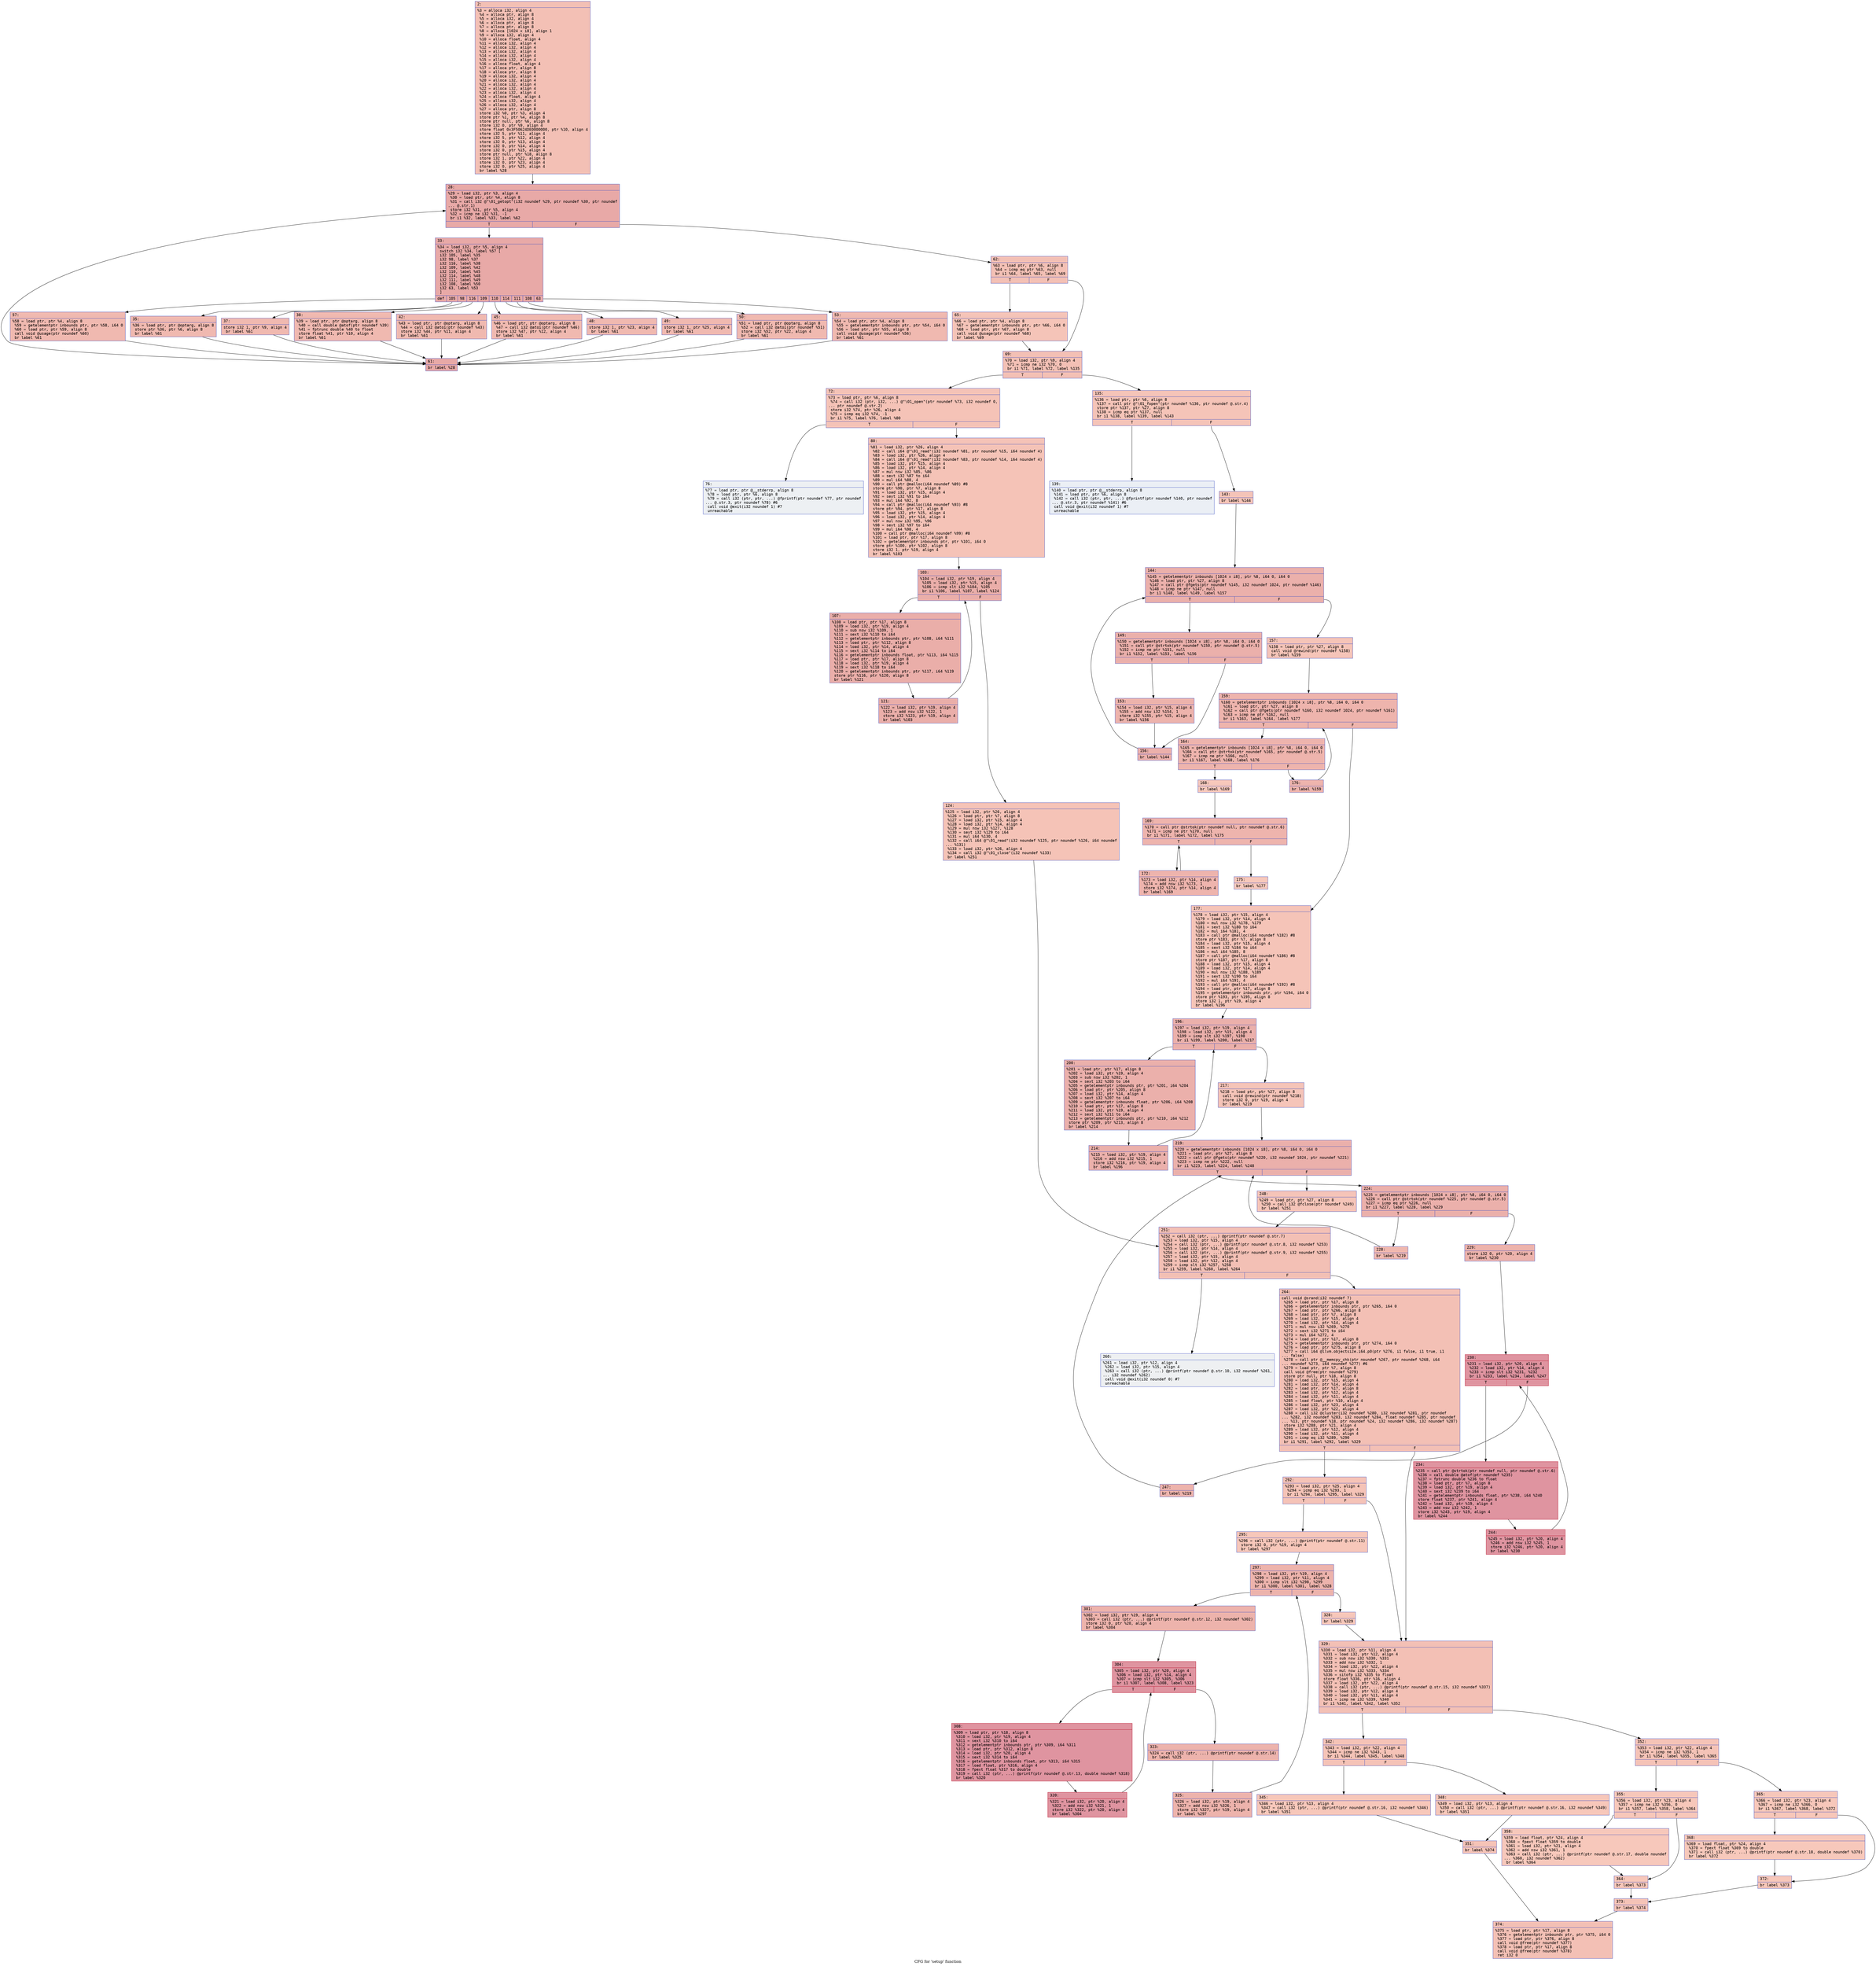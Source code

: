 digraph "CFG for 'setup' function" {
	label="CFG for 'setup' function";

	Node0x60000224a1c0 [shape=record,color="#3d50c3ff", style=filled, fillcolor="#e5705870" fontname="Courier",label="{2:\l|  %3 = alloca i32, align 4\l  %4 = alloca ptr, align 8\l  %5 = alloca i32, align 4\l  %6 = alloca ptr, align 8\l  %7 = alloca ptr, align 8\l  %8 = alloca [1024 x i8], align 1\l  %9 = alloca i32, align 4\l  %10 = alloca float, align 4\l  %11 = alloca i32, align 4\l  %12 = alloca i32, align 4\l  %13 = alloca i32, align 4\l  %14 = alloca i32, align 4\l  %15 = alloca i32, align 4\l  %16 = alloca float, align 4\l  %17 = alloca ptr, align 8\l  %18 = alloca ptr, align 8\l  %19 = alloca i32, align 4\l  %20 = alloca i32, align 4\l  %21 = alloca i32, align 4\l  %22 = alloca i32, align 4\l  %23 = alloca i32, align 4\l  %24 = alloca float, align 4\l  %25 = alloca i32, align 4\l  %26 = alloca i32, align 4\l  %27 = alloca ptr, align 8\l  store i32 %0, ptr %3, align 4\l  store ptr %1, ptr %4, align 8\l  store ptr null, ptr %6, align 8\l  store i32 0, ptr %9, align 4\l  store float 0x3F50624DE0000000, ptr %10, align 4\l  store i32 5, ptr %11, align 4\l  store i32 5, ptr %12, align 4\l  store i32 0, ptr %13, align 4\l  store i32 0, ptr %14, align 4\l  store i32 0, ptr %15, align 4\l  store ptr null, ptr %18, align 8\l  store i32 1, ptr %22, align 4\l  store i32 0, ptr %23, align 4\l  store i32 0, ptr %25, align 4\l  br label %28\l}"];
	Node0x60000224a1c0 -> Node0x60000224a210[tooltip="2 -> 28\nProbability 100.00%" ];
	Node0x60000224a210 [shape=record,color="#3d50c3ff", style=filled, fillcolor="#ca3b3770" fontname="Courier",label="{28:\l|  %29 = load i32, ptr %3, align 4\l  %30 = load ptr, ptr %4, align 8\l  %31 = call i32 @\"\\01_getopt\"(i32 noundef %29, ptr noundef %30, ptr noundef\l... @.str.1)\l  store i32 %31, ptr %5, align 4\l  %32 = icmp ne i32 %31, -1\l  br i1 %32, label %33, label %62\l|{<s0>T|<s1>F}}"];
	Node0x60000224a210:s0 -> Node0x60000224a260[tooltip="28 -> 33\nProbability 96.88%" ];
	Node0x60000224a210:s1 -> Node0x60000224a620[tooltip="28 -> 62\nProbability 3.12%" ];
	Node0x60000224a260 [shape=record,color="#3d50c3ff", style=filled, fillcolor="#ca3b3770" fontname="Courier",label="{33:\l|  %34 = load i32, ptr %5, align 4\l  switch i32 %34, label %57 [\l    i32 105, label %35\l    i32 98, label %37\l    i32 116, label %38\l    i32 109, label %42\l    i32 110, label %45\l    i32 114, label %48\l    i32 111, label %49\l    i32 108, label %50\l    i32 63, label %53\l  ]\l|{<s0>def|<s1>105|<s2>98|<s3>116|<s4>109|<s5>110|<s6>114|<s7>111|<s8>108|<s9>63}}"];
	Node0x60000224a260:s0 -> Node0x60000224a580[tooltip="33 -> 57\nProbability 10.00%" ];
	Node0x60000224a260:s1 -> Node0x60000224a2b0[tooltip="33 -> 35\nProbability 10.00%" ];
	Node0x60000224a260:s2 -> Node0x60000224a300[tooltip="33 -> 37\nProbability 10.00%" ];
	Node0x60000224a260:s3 -> Node0x60000224a350[tooltip="33 -> 38\nProbability 10.00%" ];
	Node0x60000224a260:s4 -> Node0x60000224a3a0[tooltip="33 -> 42\nProbability 10.00%" ];
	Node0x60000224a260:s5 -> Node0x60000224a3f0[tooltip="33 -> 45\nProbability 10.00%" ];
	Node0x60000224a260:s6 -> Node0x60000224a440[tooltip="33 -> 48\nProbability 10.00%" ];
	Node0x60000224a260:s7 -> Node0x60000224a490[tooltip="33 -> 49\nProbability 10.00%" ];
	Node0x60000224a260:s8 -> Node0x60000224a4e0[tooltip="33 -> 50\nProbability 10.00%" ];
	Node0x60000224a260:s9 -> Node0x60000224a530[tooltip="33 -> 53\nProbability 10.00%" ];
	Node0x60000224a2b0 [shape=record,color="#3d50c3ff", style=filled, fillcolor="#de614d70" fontname="Courier",label="{35:\l|  %36 = load ptr, ptr @optarg, align 8\l  store ptr %36, ptr %6, align 8\l  br label %61\l}"];
	Node0x60000224a2b0 -> Node0x60000224a5d0[tooltip="35 -> 61\nProbability 100.00%" ];
	Node0x60000224a300 [shape=record,color="#3d50c3ff", style=filled, fillcolor="#de614d70" fontname="Courier",label="{37:\l|  store i32 1, ptr %9, align 4\l  br label %61\l}"];
	Node0x60000224a300 -> Node0x60000224a5d0[tooltip="37 -> 61\nProbability 100.00%" ];
	Node0x60000224a350 [shape=record,color="#3d50c3ff", style=filled, fillcolor="#de614d70" fontname="Courier",label="{38:\l|  %39 = load ptr, ptr @optarg, align 8\l  %40 = call double @atof(ptr noundef %39)\l  %41 = fptrunc double %40 to float\l  store float %41, ptr %10, align 4\l  br label %61\l}"];
	Node0x60000224a350 -> Node0x60000224a5d0[tooltip="38 -> 61\nProbability 100.00%" ];
	Node0x60000224a3a0 [shape=record,color="#3d50c3ff", style=filled, fillcolor="#de614d70" fontname="Courier",label="{42:\l|  %43 = load ptr, ptr @optarg, align 8\l  %44 = call i32 @atoi(ptr noundef %43)\l  store i32 %44, ptr %11, align 4\l  br label %61\l}"];
	Node0x60000224a3a0 -> Node0x60000224a5d0[tooltip="42 -> 61\nProbability 100.00%" ];
	Node0x60000224a3f0 [shape=record,color="#3d50c3ff", style=filled, fillcolor="#de614d70" fontname="Courier",label="{45:\l|  %46 = load ptr, ptr @optarg, align 8\l  %47 = call i32 @atoi(ptr noundef %46)\l  store i32 %47, ptr %12, align 4\l  br label %61\l}"];
	Node0x60000224a3f0 -> Node0x60000224a5d0[tooltip="45 -> 61\nProbability 100.00%" ];
	Node0x60000224a440 [shape=record,color="#3d50c3ff", style=filled, fillcolor="#de614d70" fontname="Courier",label="{48:\l|  store i32 1, ptr %23, align 4\l  br label %61\l}"];
	Node0x60000224a440 -> Node0x60000224a5d0[tooltip="48 -> 61\nProbability 100.00%" ];
	Node0x60000224a490 [shape=record,color="#3d50c3ff", style=filled, fillcolor="#de614d70" fontname="Courier",label="{49:\l|  store i32 1, ptr %25, align 4\l  br label %61\l}"];
	Node0x60000224a490 -> Node0x60000224a5d0[tooltip="49 -> 61\nProbability 100.00%" ];
	Node0x60000224a4e0 [shape=record,color="#3d50c3ff", style=filled, fillcolor="#de614d70" fontname="Courier",label="{50:\l|  %51 = load ptr, ptr @optarg, align 8\l  %52 = call i32 @atoi(ptr noundef %51)\l  store i32 %52, ptr %22, align 4\l  br label %61\l}"];
	Node0x60000224a4e0 -> Node0x60000224a5d0[tooltip="50 -> 61\nProbability 100.00%" ];
	Node0x60000224a530 [shape=record,color="#3d50c3ff", style=filled, fillcolor="#de614d70" fontname="Courier",label="{53:\l|  %54 = load ptr, ptr %4, align 8\l  %55 = getelementptr inbounds ptr, ptr %54, i64 0\l  %56 = load ptr, ptr %55, align 8\l  call void @usage(ptr noundef %56)\l  br label %61\l}"];
	Node0x60000224a530 -> Node0x60000224a5d0[tooltip="53 -> 61\nProbability 100.00%" ];
	Node0x60000224a580 [shape=record,color="#3d50c3ff", style=filled, fillcolor="#de614d70" fontname="Courier",label="{57:\l|  %58 = load ptr, ptr %4, align 8\l  %59 = getelementptr inbounds ptr, ptr %58, i64 0\l  %60 = load ptr, ptr %59, align 8\l  call void @usage(ptr noundef %60)\l  br label %61\l}"];
	Node0x60000224a580 -> Node0x60000224a5d0[tooltip="57 -> 61\nProbability 100.00%" ];
	Node0x60000224a5d0 [shape=record,color="#3d50c3ff", style=filled, fillcolor="#ca3b3770" fontname="Courier",label="{61:\l|  br label %28\l}"];
	Node0x60000224a5d0 -> Node0x60000224a210[tooltip="61 -> 28\nProbability 100.00%" ];
	Node0x60000224a620 [shape=record,color="#3d50c3ff", style=filled, fillcolor="#e5705870" fontname="Courier",label="{62:\l|  %63 = load ptr, ptr %6, align 8\l  %64 = icmp eq ptr %63, null\l  br i1 %64, label %65, label %69\l|{<s0>T|<s1>F}}"];
	Node0x60000224a620:s0 -> Node0x60000224a670[tooltip="62 -> 65\nProbability 37.50%" ];
	Node0x60000224a620:s1 -> Node0x60000224a6c0[tooltip="62 -> 69\nProbability 62.50%" ];
	Node0x60000224a670 [shape=record,color="#3d50c3ff", style=filled, fillcolor="#e97a5f70" fontname="Courier",label="{65:\l|  %66 = load ptr, ptr %4, align 8\l  %67 = getelementptr inbounds ptr, ptr %66, i64 0\l  %68 = load ptr, ptr %67, align 8\l  call void @usage(ptr noundef %68)\l  br label %69\l}"];
	Node0x60000224a670 -> Node0x60000224a6c0[tooltip="65 -> 69\nProbability 100.00%" ];
	Node0x60000224a6c0 [shape=record,color="#3d50c3ff", style=filled, fillcolor="#e5705870" fontname="Courier",label="{69:\l|  %70 = load i32, ptr %9, align 4\l  %71 = icmp ne i32 %70, 0\l  br i1 %71, label %72, label %135\l|{<s0>T|<s1>F}}"];
	Node0x60000224a6c0:s0 -> Node0x60000224a710[tooltip="69 -> 72\nProbability 62.50%" ];
	Node0x60000224a6c0:s1 -> Node0x60000224a940[tooltip="69 -> 135\nProbability 37.50%" ];
	Node0x60000224a710 [shape=record,color="#3d50c3ff", style=filled, fillcolor="#e8765c70" fontname="Courier",label="{72:\l|  %73 = load ptr, ptr %6, align 8\l  %74 = call i32 (ptr, i32, ...) @\"\\01_open\"(ptr noundef %73, i32 noundef 0,\l... ptr noundef @.str.2)\l  store i32 %74, ptr %26, align 4\l  %75 = icmp eq i32 %74, -1\l  br i1 %75, label %76, label %80\l|{<s0>T|<s1>F}}"];
	Node0x60000224a710:s0 -> Node0x60000224a760[tooltip="72 -> 76\nProbability 0.00%" ];
	Node0x60000224a710:s1 -> Node0x60000224a7b0[tooltip="72 -> 80\nProbability 100.00%" ];
	Node0x60000224a760 [shape=record,color="#3d50c3ff", style=filled, fillcolor="#d6dce470" fontname="Courier",label="{76:\l|  %77 = load ptr, ptr @__stderrp, align 8\l  %78 = load ptr, ptr %6, align 8\l  %79 = call i32 (ptr, ptr, ...) @fprintf(ptr noundef %77, ptr noundef\l... @.str.3, ptr noundef %78) #6\l  call void @exit(i32 noundef 1) #7\l  unreachable\l}"];
	Node0x60000224a7b0 [shape=record,color="#3d50c3ff", style=filled, fillcolor="#e8765c70" fontname="Courier",label="{80:\l|  %81 = load i32, ptr %26, align 4\l  %82 = call i64 @\"\\01_read\"(i32 noundef %81, ptr noundef %15, i64 noundef 4)\l  %83 = load i32, ptr %26, align 4\l  %84 = call i64 @\"\\01_read\"(i32 noundef %83, ptr noundef %14, i64 noundef 4)\l  %85 = load i32, ptr %15, align 4\l  %86 = load i32, ptr %14, align 4\l  %87 = mul nsw i32 %85, %86\l  %88 = sext i32 %87 to i64\l  %89 = mul i64 %88, 4\l  %90 = call ptr @malloc(i64 noundef %89) #8\l  store ptr %90, ptr %7, align 8\l  %91 = load i32, ptr %15, align 4\l  %92 = sext i32 %91 to i64\l  %93 = mul i64 %92, 8\l  %94 = call ptr @malloc(i64 noundef %93) #8\l  store ptr %94, ptr %17, align 8\l  %95 = load i32, ptr %15, align 4\l  %96 = load i32, ptr %14, align 4\l  %97 = mul nsw i32 %95, %96\l  %98 = sext i32 %97 to i64\l  %99 = mul i64 %98, 4\l  %100 = call ptr @malloc(i64 noundef %99) #8\l  %101 = load ptr, ptr %17, align 8\l  %102 = getelementptr inbounds ptr, ptr %101, i64 0\l  store ptr %100, ptr %102, align 8\l  store i32 1, ptr %19, align 4\l  br label %103\l}"];
	Node0x60000224a7b0 -> Node0x60000224a800[tooltip="80 -> 103\nProbability 100.00%" ];
	Node0x60000224a800 [shape=record,color="#3d50c3ff", style=filled, fillcolor="#d0473d70" fontname="Courier",label="{103:\l|  %104 = load i32, ptr %19, align 4\l  %105 = load i32, ptr %15, align 4\l  %106 = icmp slt i32 %104, %105\l  br i1 %106, label %107, label %124\l|{<s0>T|<s1>F}}"];
	Node0x60000224a800:s0 -> Node0x60000224a850[tooltip="103 -> 107\nProbability 96.88%" ];
	Node0x60000224a800:s1 -> Node0x60000224a8f0[tooltip="103 -> 124\nProbability 3.12%" ];
	Node0x60000224a850 [shape=record,color="#3d50c3ff", style=filled, fillcolor="#d0473d70" fontname="Courier",label="{107:\l|  %108 = load ptr, ptr %17, align 8\l  %109 = load i32, ptr %19, align 4\l  %110 = sub nsw i32 %109, 1\l  %111 = sext i32 %110 to i64\l  %112 = getelementptr inbounds ptr, ptr %108, i64 %111\l  %113 = load ptr, ptr %112, align 8\l  %114 = load i32, ptr %14, align 4\l  %115 = sext i32 %114 to i64\l  %116 = getelementptr inbounds float, ptr %113, i64 %115\l  %117 = load ptr, ptr %17, align 8\l  %118 = load i32, ptr %19, align 4\l  %119 = sext i32 %118 to i64\l  %120 = getelementptr inbounds ptr, ptr %117, i64 %119\l  store ptr %116, ptr %120, align 8\l  br label %121\l}"];
	Node0x60000224a850 -> Node0x60000224a8a0[tooltip="107 -> 121\nProbability 100.00%" ];
	Node0x60000224a8a0 [shape=record,color="#3d50c3ff", style=filled, fillcolor="#d0473d70" fontname="Courier",label="{121:\l|  %122 = load i32, ptr %19, align 4\l  %123 = add nsw i32 %122, 1\l  store i32 %123, ptr %19, align 4\l  br label %103\l}"];
	Node0x60000224a8a0 -> Node0x60000224a800[tooltip="121 -> 103\nProbability 100.00%" ];
	Node0x60000224a8f0 [shape=record,color="#3d50c3ff", style=filled, fillcolor="#e8765c70" fontname="Courier",label="{124:\l|  %125 = load i32, ptr %26, align 4\l  %126 = load ptr, ptr %7, align 8\l  %127 = load i32, ptr %15, align 4\l  %128 = load i32, ptr %14, align 4\l  %129 = mul nsw i32 %127, %128\l  %130 = sext i32 %129 to i64\l  %131 = mul i64 %130, 4\l  %132 = call i64 @\"\\01_read\"(i32 noundef %125, ptr noundef %126, i64 noundef\l... %131)\l  %133 = load i32, ptr %26, align 4\l  %134 = call i32 @\"\\01_close\"(i32 noundef %133)\l  br label %251\l}"];
	Node0x60000224a8f0 -> Node0x60000224b250[tooltip="124 -> 251\nProbability 100.00%" ];
	Node0x60000224a940 [shape=record,color="#3d50c3ff", style=filled, fillcolor="#e97a5f70" fontname="Courier",label="{135:\l|  %136 = load ptr, ptr %6, align 8\l  %137 = call ptr @\"\\01_fopen\"(ptr noundef %136, ptr noundef @.str.4)\l  store ptr %137, ptr %27, align 8\l  %138 = icmp eq ptr %137, null\l  br i1 %138, label %139, label %143\l|{<s0>T|<s1>F}}"];
	Node0x60000224a940:s0 -> Node0x60000224a990[tooltip="135 -> 139\nProbability 0.00%" ];
	Node0x60000224a940:s1 -> Node0x60000224a9e0[tooltip="135 -> 143\nProbability 100.00%" ];
	Node0x60000224a990 [shape=record,color="#3d50c3ff", style=filled, fillcolor="#d1dae970" fontname="Courier",label="{139:\l|  %140 = load ptr, ptr @__stderrp, align 8\l  %141 = load ptr, ptr %6, align 8\l  %142 = call i32 (ptr, ptr, ...) @fprintf(ptr noundef %140, ptr noundef\l... @.str.3, ptr noundef %141) #6\l  call void @exit(i32 noundef 1) #7\l  unreachable\l}"];
	Node0x60000224a9e0 [shape=record,color="#3d50c3ff", style=filled, fillcolor="#e97a5f70" fontname="Courier",label="{143:\l|  br label %144\l}"];
	Node0x60000224a9e0 -> Node0x60000224aa30[tooltip="143 -> 144\nProbability 100.00%" ];
	Node0x60000224aa30 [shape=record,color="#3d50c3ff", style=filled, fillcolor="#d24b4070" fontname="Courier",label="{144:\l|  %145 = getelementptr inbounds [1024 x i8], ptr %8, i64 0, i64 0\l  %146 = load ptr, ptr %27, align 8\l  %147 = call ptr @fgets(ptr noundef %145, i32 noundef 1024, ptr noundef %146)\l  %148 = icmp ne ptr %147, null\l  br i1 %148, label %149, label %157\l|{<s0>T|<s1>F}}"];
	Node0x60000224aa30:s0 -> Node0x60000224aa80[tooltip="144 -> 149\nProbability 96.88%" ];
	Node0x60000224aa30:s1 -> Node0x60000224ab70[tooltip="144 -> 157\nProbability 3.12%" ];
	Node0x60000224aa80 [shape=record,color="#3d50c3ff", style=filled, fillcolor="#d24b4070" fontname="Courier",label="{149:\l|  %150 = getelementptr inbounds [1024 x i8], ptr %8, i64 0, i64 0\l  %151 = call ptr @strtok(ptr noundef %150, ptr noundef @.str.5)\l  %152 = icmp ne ptr %151, null\l  br i1 %152, label %153, label %156\l|{<s0>T|<s1>F}}"];
	Node0x60000224aa80:s0 -> Node0x60000224aad0[tooltip="149 -> 153\nProbability 62.50%" ];
	Node0x60000224aa80:s1 -> Node0x60000224ab20[tooltip="149 -> 156\nProbability 37.50%" ];
	Node0x60000224aad0 [shape=record,color="#3d50c3ff", style=filled, fillcolor="#d6524470" fontname="Courier",label="{153:\l|  %154 = load i32, ptr %15, align 4\l  %155 = add nsw i32 %154, 1\l  store i32 %155, ptr %15, align 4\l  br label %156\l}"];
	Node0x60000224aad0 -> Node0x60000224ab20[tooltip="153 -> 156\nProbability 100.00%" ];
	Node0x60000224ab20 [shape=record,color="#3d50c3ff", style=filled, fillcolor="#d24b4070" fontname="Courier",label="{156:\l|  br label %144\l}"];
	Node0x60000224ab20 -> Node0x60000224aa30[tooltip="156 -> 144\nProbability 100.00%" ];
	Node0x60000224ab70 [shape=record,color="#3d50c3ff", style=filled, fillcolor="#e97a5f70" fontname="Courier",label="{157:\l|  %158 = load ptr, ptr %27, align 8\l  call void @rewind(ptr noundef %158)\l  br label %159\l}"];
	Node0x60000224ab70 -> Node0x60000224abc0[tooltip="157 -> 159\nProbability 100.00%" ];
	Node0x60000224abc0 [shape=record,color="#3d50c3ff", style=filled, fillcolor="#d8564670" fontname="Courier",label="{159:\l|  %160 = getelementptr inbounds [1024 x i8], ptr %8, i64 0, i64 0\l  %161 = load ptr, ptr %27, align 8\l  %162 = call ptr @fgets(ptr noundef %160, i32 noundef 1024, ptr noundef %161)\l  %163 = icmp ne ptr %162, null\l  br i1 %163, label %164, label %177\l|{<s0>T|<s1>F}}"];
	Node0x60000224abc0:s0 -> Node0x60000224ac10[tooltip="159 -> 164\nProbability 96.88%" ];
	Node0x60000224abc0:s1 -> Node0x60000224adf0[tooltip="159 -> 177\nProbability 3.12%" ];
	Node0x60000224ac10 [shape=record,color="#3d50c3ff", style=filled, fillcolor="#d8564670" fontname="Courier",label="{164:\l|  %165 = getelementptr inbounds [1024 x i8], ptr %8, i64 0, i64 0\l  %166 = call ptr @strtok(ptr noundef %165, ptr noundef @.str.5)\l  %167 = icmp ne ptr %166, null\l  br i1 %167, label %168, label %176\l|{<s0>T|<s1>F}}"];
	Node0x60000224ac10:s0 -> Node0x60000224ac60[tooltip="164 -> 168\nProbability 3.12%" ];
	Node0x60000224ac10:s1 -> Node0x60000224ada0[tooltip="164 -> 176\nProbability 96.88%" ];
	Node0x60000224ac60 [shape=record,color="#3d50c3ff", style=filled, fillcolor="#ed836670" fontname="Courier",label="{168:\l|  br label %169\l}"];
	Node0x60000224ac60 -> Node0x60000224acb0[tooltip="168 -> 169\nProbability 100.00%" ];
	Node0x60000224acb0 [shape=record,color="#3d50c3ff", style=filled, fillcolor="#d8564670" fontname="Courier",label="{169:\l|  %170 = call ptr @strtok(ptr noundef null, ptr noundef @.str.6)\l  %171 = icmp ne ptr %170, null\l  br i1 %171, label %172, label %175\l|{<s0>T|<s1>F}}"];
	Node0x60000224acb0:s0 -> Node0x60000224ad00[tooltip="169 -> 172\nProbability 96.88%" ];
	Node0x60000224acb0:s1 -> Node0x60000224ad50[tooltip="169 -> 175\nProbability 3.12%" ];
	Node0x60000224ad00 [shape=record,color="#3d50c3ff", style=filled, fillcolor="#d8564670" fontname="Courier",label="{172:\l|  %173 = load i32, ptr %14, align 4\l  %174 = add nsw i32 %173, 1\l  store i32 %174, ptr %14, align 4\l  br label %169\l}"];
	Node0x60000224ad00 -> Node0x60000224acb0[tooltip="172 -> 169\nProbability 100.00%" ];
	Node0x60000224ad50 [shape=record,color="#3d50c3ff", style=filled, fillcolor="#ed836670" fontname="Courier",label="{175:\l|  br label %177\l}"];
	Node0x60000224ad50 -> Node0x60000224adf0[tooltip="175 -> 177\nProbability 100.00%" ];
	Node0x60000224ada0 [shape=record,color="#3d50c3ff", style=filled, fillcolor="#d8564670" fontname="Courier",label="{176:\l|  br label %159\l}"];
	Node0x60000224ada0 -> Node0x60000224abc0[tooltip="176 -> 159\nProbability 100.00%" ];
	Node0x60000224adf0 [shape=record,color="#3d50c3ff", style=filled, fillcolor="#e97a5f70" fontname="Courier",label="{177:\l|  %178 = load i32, ptr %15, align 4\l  %179 = load i32, ptr %14, align 4\l  %180 = mul nsw i32 %178, %179\l  %181 = sext i32 %180 to i64\l  %182 = mul i64 %181, 4\l  %183 = call ptr @malloc(i64 noundef %182) #8\l  store ptr %183, ptr %7, align 8\l  %184 = load i32, ptr %15, align 4\l  %185 = sext i32 %184 to i64\l  %186 = mul i64 %185, 8\l  %187 = call ptr @malloc(i64 noundef %186) #8\l  store ptr %187, ptr %17, align 8\l  %188 = load i32, ptr %15, align 4\l  %189 = load i32, ptr %14, align 4\l  %190 = mul nsw i32 %188, %189\l  %191 = sext i32 %190 to i64\l  %192 = mul i64 %191, 4\l  %193 = call ptr @malloc(i64 noundef %192) #8\l  %194 = load ptr, ptr %17, align 8\l  %195 = getelementptr inbounds ptr, ptr %194, i64 0\l  store ptr %193, ptr %195, align 8\l  store i32 1, ptr %19, align 4\l  br label %196\l}"];
	Node0x60000224adf0 -> Node0x60000224ae40[tooltip="177 -> 196\nProbability 100.00%" ];
	Node0x60000224ae40 [shape=record,color="#3d50c3ff", style=filled, fillcolor="#d24b4070" fontname="Courier",label="{196:\l|  %197 = load i32, ptr %19, align 4\l  %198 = load i32, ptr %15, align 4\l  %199 = icmp slt i32 %197, %198\l  br i1 %199, label %200, label %217\l|{<s0>T|<s1>F}}"];
	Node0x60000224ae40:s0 -> Node0x60000224ae90[tooltip="196 -> 200\nProbability 96.88%" ];
	Node0x60000224ae40:s1 -> Node0x60000224af30[tooltip="196 -> 217\nProbability 3.12%" ];
	Node0x60000224ae90 [shape=record,color="#3d50c3ff", style=filled, fillcolor="#d24b4070" fontname="Courier",label="{200:\l|  %201 = load ptr, ptr %17, align 8\l  %202 = load i32, ptr %19, align 4\l  %203 = sub nsw i32 %202, 1\l  %204 = sext i32 %203 to i64\l  %205 = getelementptr inbounds ptr, ptr %201, i64 %204\l  %206 = load ptr, ptr %205, align 8\l  %207 = load i32, ptr %14, align 4\l  %208 = sext i32 %207 to i64\l  %209 = getelementptr inbounds float, ptr %206, i64 %208\l  %210 = load ptr, ptr %17, align 8\l  %211 = load i32, ptr %19, align 4\l  %212 = sext i32 %211 to i64\l  %213 = getelementptr inbounds ptr, ptr %210, i64 %212\l  store ptr %209, ptr %213, align 8\l  br label %214\l}"];
	Node0x60000224ae90 -> Node0x60000224aee0[tooltip="200 -> 214\nProbability 100.00%" ];
	Node0x60000224aee0 [shape=record,color="#3d50c3ff", style=filled, fillcolor="#d24b4070" fontname="Courier",label="{214:\l|  %215 = load i32, ptr %19, align 4\l  %216 = add nsw i32 %215, 1\l  store i32 %216, ptr %19, align 4\l  br label %196\l}"];
	Node0x60000224aee0 -> Node0x60000224ae40[tooltip="214 -> 196\nProbability 100.00%" ];
	Node0x60000224af30 [shape=record,color="#3d50c3ff", style=filled, fillcolor="#e97a5f70" fontname="Courier",label="{217:\l|  %218 = load ptr, ptr %27, align 8\l  call void @rewind(ptr noundef %218)\l  store i32 0, ptr %19, align 4\l  br label %219\l}"];
	Node0x60000224af30 -> Node0x60000224af80[tooltip="217 -> 219\nProbability 100.00%" ];
	Node0x60000224af80 [shape=record,color="#3d50c3ff", style=filled, fillcolor="#d24b4070" fontname="Courier",label="{219:\l|  %220 = getelementptr inbounds [1024 x i8], ptr %8, i64 0, i64 0\l  %221 = load ptr, ptr %27, align 8\l  %222 = call ptr @fgets(ptr noundef %220, i32 noundef 1024, ptr noundef %221)\l  %223 = icmp ne ptr %222, null\l  br i1 %223, label %224, label %248\l|{<s0>T|<s1>F}}"];
	Node0x60000224af80:s0 -> Node0x60000224afd0[tooltip="219 -> 224\nProbability 96.88%" ];
	Node0x60000224af80:s1 -> Node0x60000224b200[tooltip="219 -> 248\nProbability 3.12%" ];
	Node0x60000224afd0 [shape=record,color="#3d50c3ff", style=filled, fillcolor="#d24b4070" fontname="Courier",label="{224:\l|  %225 = getelementptr inbounds [1024 x i8], ptr %8, i64 0, i64 0\l  %226 = call ptr @strtok(ptr noundef %225, ptr noundef @.str.5)\l  %227 = icmp eq ptr %226, null\l  br i1 %227, label %228, label %229\l|{<s0>T|<s1>F}}"];
	Node0x60000224afd0:s0 -> Node0x60000224b020[tooltip="224 -> 228\nProbability 37.50%" ];
	Node0x60000224afd0:s1 -> Node0x60000224b070[tooltip="224 -> 229\nProbability 62.50%" ];
	Node0x60000224b020 [shape=record,color="#3d50c3ff", style=filled, fillcolor="#dc5d4a70" fontname="Courier",label="{228:\l|  br label %219\l}"];
	Node0x60000224b020 -> Node0x60000224af80[tooltip="228 -> 219\nProbability 100.00%" ];
	Node0x60000224b070 [shape=record,color="#3d50c3ff", style=filled, fillcolor="#d6524470" fontname="Courier",label="{229:\l|  store i32 0, ptr %20, align 4\l  br label %230\l}"];
	Node0x60000224b070 -> Node0x60000224b0c0[tooltip="229 -> 230\nProbability 100.00%" ];
	Node0x60000224b0c0 [shape=record,color="#b70d28ff", style=filled, fillcolor="#b70d2870" fontname="Courier",label="{230:\l|  %231 = load i32, ptr %20, align 4\l  %232 = load i32, ptr %14, align 4\l  %233 = icmp slt i32 %231, %232\l  br i1 %233, label %234, label %247\l|{<s0>T|<s1>F}}"];
	Node0x60000224b0c0:s0 -> Node0x60000224b110[tooltip="230 -> 234\nProbability 96.88%" ];
	Node0x60000224b0c0:s1 -> Node0x60000224b1b0[tooltip="230 -> 247\nProbability 3.12%" ];
	Node0x60000224b110 [shape=record,color="#b70d28ff", style=filled, fillcolor="#b70d2870" fontname="Courier",label="{234:\l|  %235 = call ptr @strtok(ptr noundef null, ptr noundef @.str.6)\l  %236 = call double @atof(ptr noundef %235)\l  %237 = fptrunc double %236 to float\l  %238 = load ptr, ptr %7, align 8\l  %239 = load i32, ptr %19, align 4\l  %240 = sext i32 %239 to i64\l  %241 = getelementptr inbounds float, ptr %238, i64 %240\l  store float %237, ptr %241, align 4\l  %242 = load i32, ptr %19, align 4\l  %243 = add nsw i32 %242, 1\l  store i32 %243, ptr %19, align 4\l  br label %244\l}"];
	Node0x60000224b110 -> Node0x60000224b160[tooltip="234 -> 244\nProbability 100.00%" ];
	Node0x60000224b160 [shape=record,color="#b70d28ff", style=filled, fillcolor="#b70d2870" fontname="Courier",label="{244:\l|  %245 = load i32, ptr %20, align 4\l  %246 = add nsw i32 %245, 1\l  store i32 %246, ptr %20, align 4\l  br label %230\l}"];
	Node0x60000224b160 -> Node0x60000224b0c0[tooltip="244 -> 230\nProbability 100.00%" ];
	Node0x60000224b1b0 [shape=record,color="#3d50c3ff", style=filled, fillcolor="#d6524470" fontname="Courier",label="{247:\l|  br label %219\l}"];
	Node0x60000224b1b0 -> Node0x60000224af80[tooltip="247 -> 219\nProbability 100.00%" ];
	Node0x60000224b200 [shape=record,color="#3d50c3ff", style=filled, fillcolor="#e97a5f70" fontname="Courier",label="{248:\l|  %249 = load ptr, ptr %27, align 8\l  %250 = call i32 @fclose(ptr noundef %249)\l  br label %251\l}"];
	Node0x60000224b200 -> Node0x60000224b250[tooltip="248 -> 251\nProbability 100.00%" ];
	Node0x60000224b250 [shape=record,color="#3d50c3ff", style=filled, fillcolor="#e5705870" fontname="Courier",label="{251:\l|  %252 = call i32 (ptr, ...) @printf(ptr noundef @.str.7)\l  %253 = load i32, ptr %15, align 4\l  %254 = call i32 (ptr, ...) @printf(ptr noundef @.str.8, i32 noundef %253)\l  %255 = load i32, ptr %14, align 4\l  %256 = call i32 (ptr, ...) @printf(ptr noundef @.str.9, i32 noundef %255)\l  %257 = load i32, ptr %15, align 4\l  %258 = load i32, ptr %12, align 4\l  %259 = icmp slt i32 %257, %258\l  br i1 %259, label %260, label %264\l|{<s0>T|<s1>F}}"];
	Node0x60000224b250:s0 -> Node0x60000224b2a0[tooltip="251 -> 260\nProbability 0.00%" ];
	Node0x60000224b250:s1 -> Node0x60000224b2f0[tooltip="251 -> 264\nProbability 100.00%" ];
	Node0x60000224b2a0 [shape=record,color="#3d50c3ff", style=filled, fillcolor="#d9dce170" fontname="Courier",label="{260:\l|  %261 = load i32, ptr %12, align 4\l  %262 = load i32, ptr %15, align 4\l  %263 = call i32 (ptr, ...) @printf(ptr noundef @.str.10, i32 noundef %261,\l... i32 noundef %262)\l  call void @exit(i32 noundef 0) #7\l  unreachable\l}"];
	Node0x60000224b2f0 [shape=record,color="#3d50c3ff", style=filled, fillcolor="#e5705870" fontname="Courier",label="{264:\l|  call void @srand(i32 noundef 7)\l  %265 = load ptr, ptr %17, align 8\l  %266 = getelementptr inbounds ptr, ptr %265, i64 0\l  %267 = load ptr, ptr %266, align 8\l  %268 = load ptr, ptr %7, align 8\l  %269 = load i32, ptr %15, align 4\l  %270 = load i32, ptr %14, align 4\l  %271 = mul nsw i32 %269, %270\l  %272 = sext i32 %271 to i64\l  %273 = mul i64 %272, 4\l  %274 = load ptr, ptr %17, align 8\l  %275 = getelementptr inbounds ptr, ptr %274, i64 0\l  %276 = load ptr, ptr %275, align 8\l  %277 = call i64 @llvm.objectsize.i64.p0(ptr %276, i1 false, i1 true, i1\l... false)\l  %278 = call ptr @__memcpy_chk(ptr noundef %267, ptr noundef %268, i64\l... noundef %273, i64 noundef %277) #6\l  %279 = load ptr, ptr %7, align 8\l  call void @free(ptr noundef %279)\l  store ptr null, ptr %18, align 8\l  %280 = load i32, ptr %15, align 4\l  %281 = load i32, ptr %14, align 4\l  %282 = load ptr, ptr %17, align 8\l  %283 = load i32, ptr %12, align 4\l  %284 = load i32, ptr %11, align 4\l  %285 = load float, ptr %10, align 4\l  %286 = load i32, ptr %23, align 4\l  %287 = load i32, ptr %22, align 4\l  %288 = call i32 @cluster(i32 noundef %280, i32 noundef %281, ptr noundef\l... %282, i32 noundef %283, i32 noundef %284, float noundef %285, ptr noundef\l... %13, ptr noundef %18, ptr noundef %24, i32 noundef %286, i32 noundef %287)\l  store i32 %288, ptr %21, align 4\l  %289 = load i32, ptr %12, align 4\l  %290 = load i32, ptr %11, align 4\l  %291 = icmp eq i32 %289, %290\l  br i1 %291, label %292, label %329\l|{<s0>T|<s1>F}}"];
	Node0x60000224b2f0:s0 -> Node0x60000224b340[tooltip="264 -> 292\nProbability 50.00%" ];
	Node0x60000224b2f0:s1 -> Node0x60000224b660[tooltip="264 -> 329\nProbability 50.00%" ];
	Node0x60000224b340 [shape=record,color="#3d50c3ff", style=filled, fillcolor="#e8765c70" fontname="Courier",label="{292:\l|  %293 = load i32, ptr %25, align 4\l  %294 = icmp eq i32 %293, 1\l  br i1 %294, label %295, label %329\l|{<s0>T|<s1>F}}"];
	Node0x60000224b340:s0 -> Node0x60000224b390[tooltip="292 -> 295\nProbability 50.00%" ];
	Node0x60000224b340:s1 -> Node0x60000224b660[tooltip="292 -> 329\nProbability 50.00%" ];
	Node0x60000224b390 [shape=record,color="#3d50c3ff", style=filled, fillcolor="#ec7f6370" fontname="Courier",label="{295:\l|  %296 = call i32 (ptr, ...) @printf(ptr noundef @.str.11)\l  store i32 0, ptr %19, align 4\l  br label %297\l}"];
	Node0x60000224b390 -> Node0x60000224b3e0[tooltip="295 -> 297\nProbability 100.00%" ];
	Node0x60000224b3e0 [shape=record,color="#3d50c3ff", style=filled, fillcolor="#d6524470" fontname="Courier",label="{297:\l|  %298 = load i32, ptr %19, align 4\l  %299 = load i32, ptr %11, align 4\l  %300 = icmp slt i32 %298, %299\l  br i1 %300, label %301, label %328\l|{<s0>T|<s1>F}}"];
	Node0x60000224b3e0:s0 -> Node0x60000224b430[tooltip="297 -> 301\nProbability 96.88%" ];
	Node0x60000224b3e0:s1 -> Node0x60000224b610[tooltip="297 -> 328\nProbability 3.12%" ];
	Node0x60000224b430 [shape=record,color="#3d50c3ff", style=filled, fillcolor="#d6524470" fontname="Courier",label="{301:\l|  %302 = load i32, ptr %19, align 4\l  %303 = call i32 (ptr, ...) @printf(ptr noundef @.str.12, i32 noundef %302)\l  store i32 0, ptr %20, align 4\l  br label %304\l}"];
	Node0x60000224b430 -> Node0x60000224b480[tooltip="301 -> 304\nProbability 100.00%" ];
	Node0x60000224b480 [shape=record,color="#b70d28ff", style=filled, fillcolor="#b70d2870" fontname="Courier",label="{304:\l|  %305 = load i32, ptr %20, align 4\l  %306 = load i32, ptr %14, align 4\l  %307 = icmp slt i32 %305, %306\l  br i1 %307, label %308, label %323\l|{<s0>T|<s1>F}}"];
	Node0x60000224b480:s0 -> Node0x60000224b4d0[tooltip="304 -> 308\nProbability 96.88%" ];
	Node0x60000224b480:s1 -> Node0x60000224b570[tooltip="304 -> 323\nProbability 3.12%" ];
	Node0x60000224b4d0 [shape=record,color="#b70d28ff", style=filled, fillcolor="#b70d2870" fontname="Courier",label="{308:\l|  %309 = load ptr, ptr %18, align 8\l  %310 = load i32, ptr %19, align 4\l  %311 = sext i32 %310 to i64\l  %312 = getelementptr inbounds ptr, ptr %309, i64 %311\l  %313 = load ptr, ptr %312, align 8\l  %314 = load i32, ptr %20, align 4\l  %315 = sext i32 %314 to i64\l  %316 = getelementptr inbounds float, ptr %313, i64 %315\l  %317 = load float, ptr %316, align 4\l  %318 = fpext float %317 to double\l  %319 = call i32 (ptr, ...) @printf(ptr noundef @.str.13, double noundef %318)\l  br label %320\l}"];
	Node0x60000224b4d0 -> Node0x60000224b520[tooltip="308 -> 320\nProbability 100.00%" ];
	Node0x60000224b520 [shape=record,color="#b70d28ff", style=filled, fillcolor="#b70d2870" fontname="Courier",label="{320:\l|  %321 = load i32, ptr %20, align 4\l  %322 = add nsw i32 %321, 1\l  store i32 %322, ptr %20, align 4\l  br label %304\l}"];
	Node0x60000224b520 -> Node0x60000224b480[tooltip="320 -> 304\nProbability 100.00%" ];
	Node0x60000224b570 [shape=record,color="#3d50c3ff", style=filled, fillcolor="#d6524470" fontname="Courier",label="{323:\l|  %324 = call i32 (ptr, ...) @printf(ptr noundef @.str.14)\l  br label %325\l}"];
	Node0x60000224b570 -> Node0x60000224b5c0[tooltip="323 -> 325\nProbability 100.00%" ];
	Node0x60000224b5c0 [shape=record,color="#3d50c3ff", style=filled, fillcolor="#d6524470" fontname="Courier",label="{325:\l|  %326 = load i32, ptr %19, align 4\l  %327 = add nsw i32 %326, 1\l  store i32 %327, ptr %19, align 4\l  br label %297\l}"];
	Node0x60000224b5c0 -> Node0x60000224b3e0[tooltip="325 -> 297\nProbability 100.00%" ];
	Node0x60000224b610 [shape=record,color="#3d50c3ff", style=filled, fillcolor="#ec7f6370" fontname="Courier",label="{328:\l|  br label %329\l}"];
	Node0x60000224b610 -> Node0x60000224b660[tooltip="328 -> 329\nProbability 100.00%" ];
	Node0x60000224b660 [shape=record,color="#3d50c3ff", style=filled, fillcolor="#e5705870" fontname="Courier",label="{329:\l|  %330 = load i32, ptr %11, align 4\l  %331 = load i32, ptr %12, align 4\l  %332 = sub nsw i32 %330, %331\l  %333 = add nsw i32 %332, 1\l  %334 = load i32, ptr %22, align 4\l  %335 = mul nsw i32 %333, %334\l  %336 = sitofp i32 %335 to float\l  store float %336, ptr %16, align 4\l  %337 = load i32, ptr %22, align 4\l  %338 = call i32 (ptr, ...) @printf(ptr noundef @.str.15, i32 noundef %337)\l  %339 = load i32, ptr %12, align 4\l  %340 = load i32, ptr %11, align 4\l  %341 = icmp ne i32 %339, %340\l  br i1 %341, label %342, label %352\l|{<s0>T|<s1>F}}"];
	Node0x60000224b660:s0 -> Node0x60000224b6b0[tooltip="329 -> 342\nProbability 50.00%" ];
	Node0x60000224b660:s1 -> Node0x60000224b7f0[tooltip="329 -> 352\nProbability 50.00%" ];
	Node0x60000224b6b0 [shape=record,color="#3d50c3ff", style=filled, fillcolor="#e8765c70" fontname="Courier",label="{342:\l|  %343 = load i32, ptr %22, align 4\l  %344 = icmp ne i32 %343, 1\l  br i1 %344, label %345, label %348\l|{<s0>T|<s1>F}}"];
	Node0x60000224b6b0:s0 -> Node0x60000224b700[tooltip="342 -> 345\nProbability 50.00%" ];
	Node0x60000224b6b0:s1 -> Node0x60000224b750[tooltip="342 -> 348\nProbability 50.00%" ];
	Node0x60000224b700 [shape=record,color="#3d50c3ff", style=filled, fillcolor="#ec7f6370" fontname="Courier",label="{345:\l|  %346 = load i32, ptr %13, align 4\l  %347 = call i32 (ptr, ...) @printf(ptr noundef @.str.16, i32 noundef %346)\l  br label %351\l}"];
	Node0x60000224b700 -> Node0x60000224b7a0[tooltip="345 -> 351\nProbability 100.00%" ];
	Node0x60000224b750 [shape=record,color="#3d50c3ff", style=filled, fillcolor="#ec7f6370" fontname="Courier",label="{348:\l|  %349 = load i32, ptr %13, align 4\l  %350 = call i32 (ptr, ...) @printf(ptr noundef @.str.16, i32 noundef %349)\l  br label %351\l}"];
	Node0x60000224b750 -> Node0x60000224b7a0[tooltip="348 -> 351\nProbability 100.00%" ];
	Node0x60000224b7a0 [shape=record,color="#3d50c3ff", style=filled, fillcolor="#e8765c70" fontname="Courier",label="{351:\l|  br label %374\l}"];
	Node0x60000224b7a0 -> Node0x60000224ba70[tooltip="351 -> 374\nProbability 100.00%" ];
	Node0x60000224b7f0 [shape=record,color="#3d50c3ff", style=filled, fillcolor="#e8765c70" fontname="Courier",label="{352:\l|  %353 = load i32, ptr %22, align 4\l  %354 = icmp ne i32 %353, 1\l  br i1 %354, label %355, label %365\l|{<s0>T|<s1>F}}"];
	Node0x60000224b7f0:s0 -> Node0x60000224b840[tooltip="352 -> 355\nProbability 50.00%" ];
	Node0x60000224b7f0:s1 -> Node0x60000224b930[tooltip="352 -> 365\nProbability 50.00%" ];
	Node0x60000224b840 [shape=record,color="#3d50c3ff", style=filled, fillcolor="#ec7f6370" fontname="Courier",label="{355:\l|  %356 = load i32, ptr %23, align 4\l  %357 = icmp ne i32 %356, 0\l  br i1 %357, label %358, label %364\l|{<s0>T|<s1>F}}"];
	Node0x60000224b840:s0 -> Node0x60000224b890[tooltip="355 -> 358\nProbability 62.50%" ];
	Node0x60000224b840:s1 -> Node0x60000224b8e0[tooltip="355 -> 364\nProbability 37.50%" ];
	Node0x60000224b890 [shape=record,color="#3d50c3ff", style=filled, fillcolor="#ed836670" fontname="Courier",label="{358:\l|  %359 = load float, ptr %24, align 4\l  %360 = fpext float %359 to double\l  %361 = load i32, ptr %21, align 4\l  %362 = add nsw i32 %361, 1\l  %363 = call i32 (ptr, ...) @printf(ptr noundef @.str.17, double noundef\l... %360, i32 noundef %362)\l  br label %364\l}"];
	Node0x60000224b890 -> Node0x60000224b8e0[tooltip="358 -> 364\nProbability 100.00%" ];
	Node0x60000224b8e0 [shape=record,color="#3d50c3ff", style=filled, fillcolor="#ec7f6370" fontname="Courier",label="{364:\l|  br label %373\l}"];
	Node0x60000224b8e0 -> Node0x60000224ba20[tooltip="364 -> 373\nProbability 100.00%" ];
	Node0x60000224b930 [shape=record,color="#3d50c3ff", style=filled, fillcolor="#ec7f6370" fontname="Courier",label="{365:\l|  %366 = load i32, ptr %23, align 4\l  %367 = icmp ne i32 %366, 0\l  br i1 %367, label %368, label %372\l|{<s0>T|<s1>F}}"];
	Node0x60000224b930:s0 -> Node0x60000224b980[tooltip="365 -> 368\nProbability 62.50%" ];
	Node0x60000224b930:s1 -> Node0x60000224b9d0[tooltip="365 -> 372\nProbability 37.50%" ];
	Node0x60000224b980 [shape=record,color="#3d50c3ff", style=filled, fillcolor="#ed836670" fontname="Courier",label="{368:\l|  %369 = load float, ptr %24, align 4\l  %370 = fpext float %369 to double\l  %371 = call i32 (ptr, ...) @printf(ptr noundef @.str.18, double noundef %370)\l  br label %372\l}"];
	Node0x60000224b980 -> Node0x60000224b9d0[tooltip="368 -> 372\nProbability 100.00%" ];
	Node0x60000224b9d0 [shape=record,color="#3d50c3ff", style=filled, fillcolor="#ec7f6370" fontname="Courier",label="{372:\l|  br label %373\l}"];
	Node0x60000224b9d0 -> Node0x60000224ba20[tooltip="372 -> 373\nProbability 100.00%" ];
	Node0x60000224ba20 [shape=record,color="#3d50c3ff", style=filled, fillcolor="#e8765c70" fontname="Courier",label="{373:\l|  br label %374\l}"];
	Node0x60000224ba20 -> Node0x60000224ba70[tooltip="373 -> 374\nProbability 100.00%" ];
	Node0x60000224ba70 [shape=record,color="#3d50c3ff", style=filled, fillcolor="#e5705870" fontname="Courier",label="{374:\l|  %375 = load ptr, ptr %17, align 8\l  %376 = getelementptr inbounds ptr, ptr %375, i64 0\l  %377 = load ptr, ptr %376, align 8\l  call void @free(ptr noundef %377)\l  %378 = load ptr, ptr %17, align 8\l  call void @free(ptr noundef %378)\l  ret i32 0\l}"];
}
